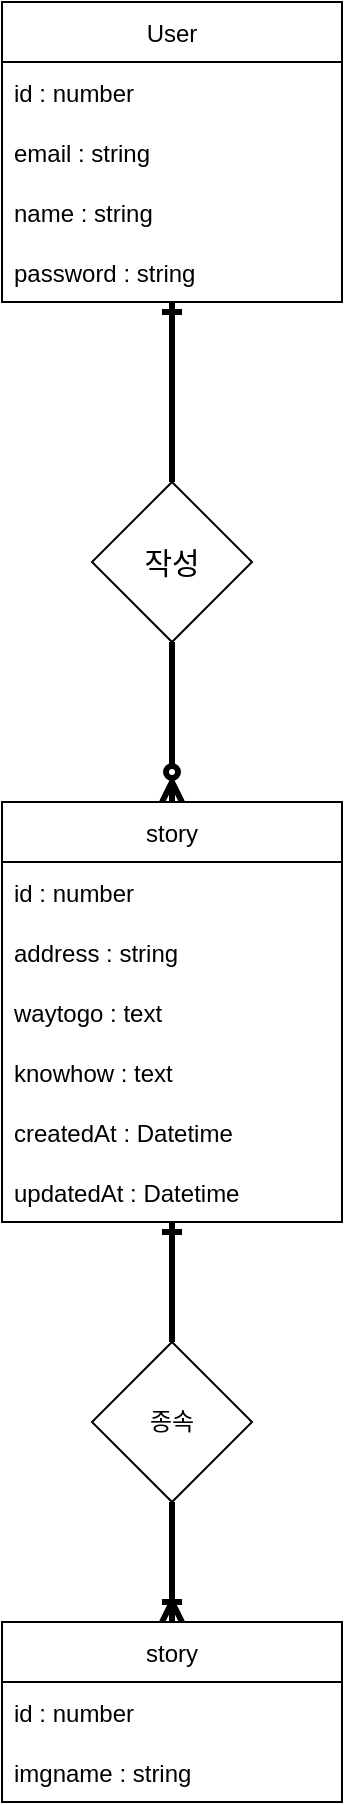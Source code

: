 <mxfile version="15.8.2" type="github"><diagram id="71bufVhRr8CgdN7LhXOf" name="Page-1"><mxGraphModel dx="3384" dy="912" grid="1" gridSize="10" guides="1" tooltips="1" connect="1" arrows="1" fold="1" page="1" pageScale="1" pageWidth="1654" pageHeight="1169" math="0" shadow="0"><root><mxCell id="0"/><mxCell id="1" parent="0"/><mxCell id="aKH_30aaUyIVZ_TFz-0Y-21" style="edgeStyle=orthogonalEdgeStyle;rounded=0;orthogonalLoop=1;jettySize=auto;html=1;exitX=0.5;exitY=1;exitDx=0;exitDy=0;endArrow=ERzeroToMany;endFill=0;fontSize=15;strokeWidth=3;" parent="1" source="aKH_30aaUyIVZ_TFz-0Y-19" target="NeEN_xjupiKiDtHtempg-10" edge="1"><mxGeometry relative="1" as="geometry"><mxPoint x="-1400" y="505" as="targetPoint"/></mxGeometry></mxCell><mxCell id="8QxSBLE3iREuMqpuram0-7" value="" style="edgeStyle=orthogonalEdgeStyle;rounded=0;orthogonalLoop=1;jettySize=auto;html=1;endArrow=ERone;endFill=0;strokeWidth=3;startArrow=none;startFill=0;" parent="1" source="8QxSBLE3iREuMqpuram0-6" edge="1"><mxGeometry relative="1" as="geometry"><mxPoint x="-1015" y="720" as="targetPoint"/><Array as="points"><mxPoint x="-1015" y="720"/><mxPoint x="-1015" y="720"/></Array></mxGeometry></mxCell><mxCell id="8QxSBLE3iREuMqpuram0-8" value="" style="edgeStyle=orthogonalEdgeStyle;rounded=0;orthogonalLoop=1;jettySize=auto;html=1;endArrow=ERoneToMany;endFill=0;strokeWidth=3;entryX=0.5;entryY=0;entryDx=0;entryDy=0;" parent="1" source="8QxSBLE3iREuMqpuram0-6" target="NeEN_xjupiKiDtHtempg-23" edge="1"><mxGeometry relative="1" as="geometry"><mxPoint x="-1015" y="850" as="targetPoint"/></mxGeometry></mxCell><mxCell id="8QxSBLE3iREuMqpuram0-6" value="종속" style="rhombus;whiteSpace=wrap;html=1;" parent="1" vertex="1"><mxGeometry x="-1055" y="780" width="80" height="80" as="geometry"/></mxCell><mxCell id="NeEN_xjupiKiDtHtempg-4" value="User" style="swimlane;fontStyle=0;childLayout=stackLayout;horizontal=1;startSize=30;horizontalStack=0;resizeParent=1;resizeParentMax=0;resizeLast=0;collapsible=1;marginBottom=0;" vertex="1" parent="1"><mxGeometry x="-1100" y="110" width="170" height="150" as="geometry"/></mxCell><mxCell id="NeEN_xjupiKiDtHtempg-5" value="id : number" style="text;strokeColor=none;fillColor=none;align=left;verticalAlign=middle;spacingLeft=4;spacingRight=4;overflow=hidden;points=[[0,0.5],[1,0.5]];portConstraint=eastwest;rotatable=0;" vertex="1" parent="NeEN_xjupiKiDtHtempg-4"><mxGeometry y="30" width="170" height="30" as="geometry"/></mxCell><mxCell id="NeEN_xjupiKiDtHtempg-6" value="email : string" style="text;strokeColor=none;fillColor=none;align=left;verticalAlign=middle;spacingLeft=4;spacingRight=4;overflow=hidden;points=[[0,0.5],[1,0.5]];portConstraint=eastwest;rotatable=0;" vertex="1" parent="NeEN_xjupiKiDtHtempg-4"><mxGeometry y="60" width="170" height="30" as="geometry"/></mxCell><mxCell id="NeEN_xjupiKiDtHtempg-9" value="name : string" style="text;strokeColor=none;fillColor=none;align=left;verticalAlign=middle;spacingLeft=4;spacingRight=4;overflow=hidden;points=[[0,0.5],[1,0.5]];portConstraint=eastwest;rotatable=0;" vertex="1" parent="NeEN_xjupiKiDtHtempg-4"><mxGeometry y="90" width="170" height="30" as="geometry"/></mxCell><mxCell id="NeEN_xjupiKiDtHtempg-8" value="password : string" style="text;strokeColor=none;fillColor=none;align=left;verticalAlign=middle;spacingLeft=4;spacingRight=4;overflow=hidden;points=[[0,0.5],[1,0.5]];portConstraint=eastwest;rotatable=0;" vertex="1" parent="NeEN_xjupiKiDtHtempg-4"><mxGeometry y="120" width="170" height="30" as="geometry"/></mxCell><mxCell id="NeEN_xjupiKiDtHtempg-10" value="story" style="swimlane;fontStyle=0;childLayout=stackLayout;horizontal=1;startSize=30;horizontalStack=0;resizeParent=1;resizeParentMax=0;resizeLast=0;collapsible=1;marginBottom=0;" vertex="1" parent="1"><mxGeometry x="-1100" y="510" width="170" height="210" as="geometry"/></mxCell><mxCell id="NeEN_xjupiKiDtHtempg-11" value="id : number" style="text;strokeColor=none;fillColor=none;align=left;verticalAlign=middle;spacingLeft=4;spacingRight=4;overflow=hidden;points=[[0,0.5],[1,0.5]];portConstraint=eastwest;rotatable=0;" vertex="1" parent="NeEN_xjupiKiDtHtempg-10"><mxGeometry y="30" width="170" height="30" as="geometry"/></mxCell><mxCell id="NeEN_xjupiKiDtHtempg-12" value="address : string" style="text;strokeColor=none;fillColor=none;align=left;verticalAlign=middle;spacingLeft=4;spacingRight=4;overflow=hidden;points=[[0,0.5],[1,0.5]];portConstraint=eastwest;rotatable=0;" vertex="1" parent="NeEN_xjupiKiDtHtempg-10"><mxGeometry y="60" width="170" height="30" as="geometry"/></mxCell><mxCell id="NeEN_xjupiKiDtHtempg-13" value="waytogo : text" style="text;strokeColor=none;fillColor=none;align=left;verticalAlign=middle;spacingLeft=4;spacingRight=4;overflow=hidden;points=[[0,0.5],[1,0.5]];portConstraint=eastwest;rotatable=0;" vertex="1" parent="NeEN_xjupiKiDtHtempg-10"><mxGeometry y="90" width="170" height="30" as="geometry"/></mxCell><mxCell id="NeEN_xjupiKiDtHtempg-14" value="knowhow : text" style="text;strokeColor=none;fillColor=none;align=left;verticalAlign=middle;spacingLeft=4;spacingRight=4;overflow=hidden;points=[[0,0.5],[1,0.5]];portConstraint=eastwest;rotatable=0;" vertex="1" parent="NeEN_xjupiKiDtHtempg-10"><mxGeometry y="120" width="170" height="30" as="geometry"/></mxCell><mxCell id="NeEN_xjupiKiDtHtempg-15" value="createdAt : Datetime" style="text;strokeColor=none;fillColor=none;align=left;verticalAlign=middle;spacingLeft=4;spacingRight=4;overflow=hidden;points=[[0,0.5],[1,0.5]];portConstraint=eastwest;rotatable=0;" vertex="1" parent="NeEN_xjupiKiDtHtempg-10"><mxGeometry y="150" width="170" height="30" as="geometry"/></mxCell><mxCell id="NeEN_xjupiKiDtHtempg-22" value="updatedAt : Datetime" style="text;strokeColor=none;fillColor=none;align=left;verticalAlign=middle;spacingLeft=4;spacingRight=4;overflow=hidden;points=[[0,0.5],[1,0.5]];portConstraint=eastwest;rotatable=0;" vertex="1" parent="NeEN_xjupiKiDtHtempg-10"><mxGeometry y="180" width="170" height="30" as="geometry"/></mxCell><mxCell id="NeEN_xjupiKiDtHtempg-23" value="story" style="swimlane;fontStyle=0;childLayout=stackLayout;horizontal=1;startSize=30;horizontalStack=0;resizeParent=1;resizeParentMax=0;resizeLast=0;collapsible=1;marginBottom=0;" vertex="1" parent="1"><mxGeometry x="-1100" y="920" width="170" height="90" as="geometry"/></mxCell><mxCell id="NeEN_xjupiKiDtHtempg-24" value="id : number" style="text;strokeColor=none;fillColor=none;align=left;verticalAlign=middle;spacingLeft=4;spacingRight=4;overflow=hidden;points=[[0,0.5],[1,0.5]];portConstraint=eastwest;rotatable=0;" vertex="1" parent="NeEN_xjupiKiDtHtempg-23"><mxGeometry y="30" width="170" height="30" as="geometry"/></mxCell><mxCell id="NeEN_xjupiKiDtHtempg-25" value="imgname : string" style="text;strokeColor=none;fillColor=none;align=left;verticalAlign=middle;spacingLeft=4;spacingRight=4;overflow=hidden;points=[[0,0.5],[1,0.5]];portConstraint=eastwest;rotatable=0;" vertex="1" parent="NeEN_xjupiKiDtHtempg-23"><mxGeometry y="60" width="170" height="30" as="geometry"/></mxCell><mxCell id="aKH_30aaUyIVZ_TFz-0Y-19" value="작성" style="rhombus;whiteSpace=wrap;html=1;fontSize=15;" parent="1" vertex="1"><mxGeometry x="-1055" y="350" width="80" height="80" as="geometry"/></mxCell><mxCell id="NeEN_xjupiKiDtHtempg-32" value="" style="edgeStyle=orthogonalEdgeStyle;rounded=0;orthogonalLoop=1;jettySize=auto;html=1;endArrow=none;endFill=0;fontSize=15;strokeWidth=3;startArrow=ERone;startFill=0;entryX=0.5;entryY=0;entryDx=0;entryDy=0;exitX=0.5;exitY=1;exitDx=0;exitDy=0;" edge="1" parent="1" source="NeEN_xjupiKiDtHtempg-4" target="aKH_30aaUyIVZ_TFz-0Y-19"><mxGeometry relative="1" as="geometry"><mxPoint x="-1015" y="160" as="sourcePoint"/><mxPoint x="-1060" y="315" as="targetPoint"/><Array as="points"/></mxGeometry></mxCell></root></mxGraphModel></diagram></mxfile>